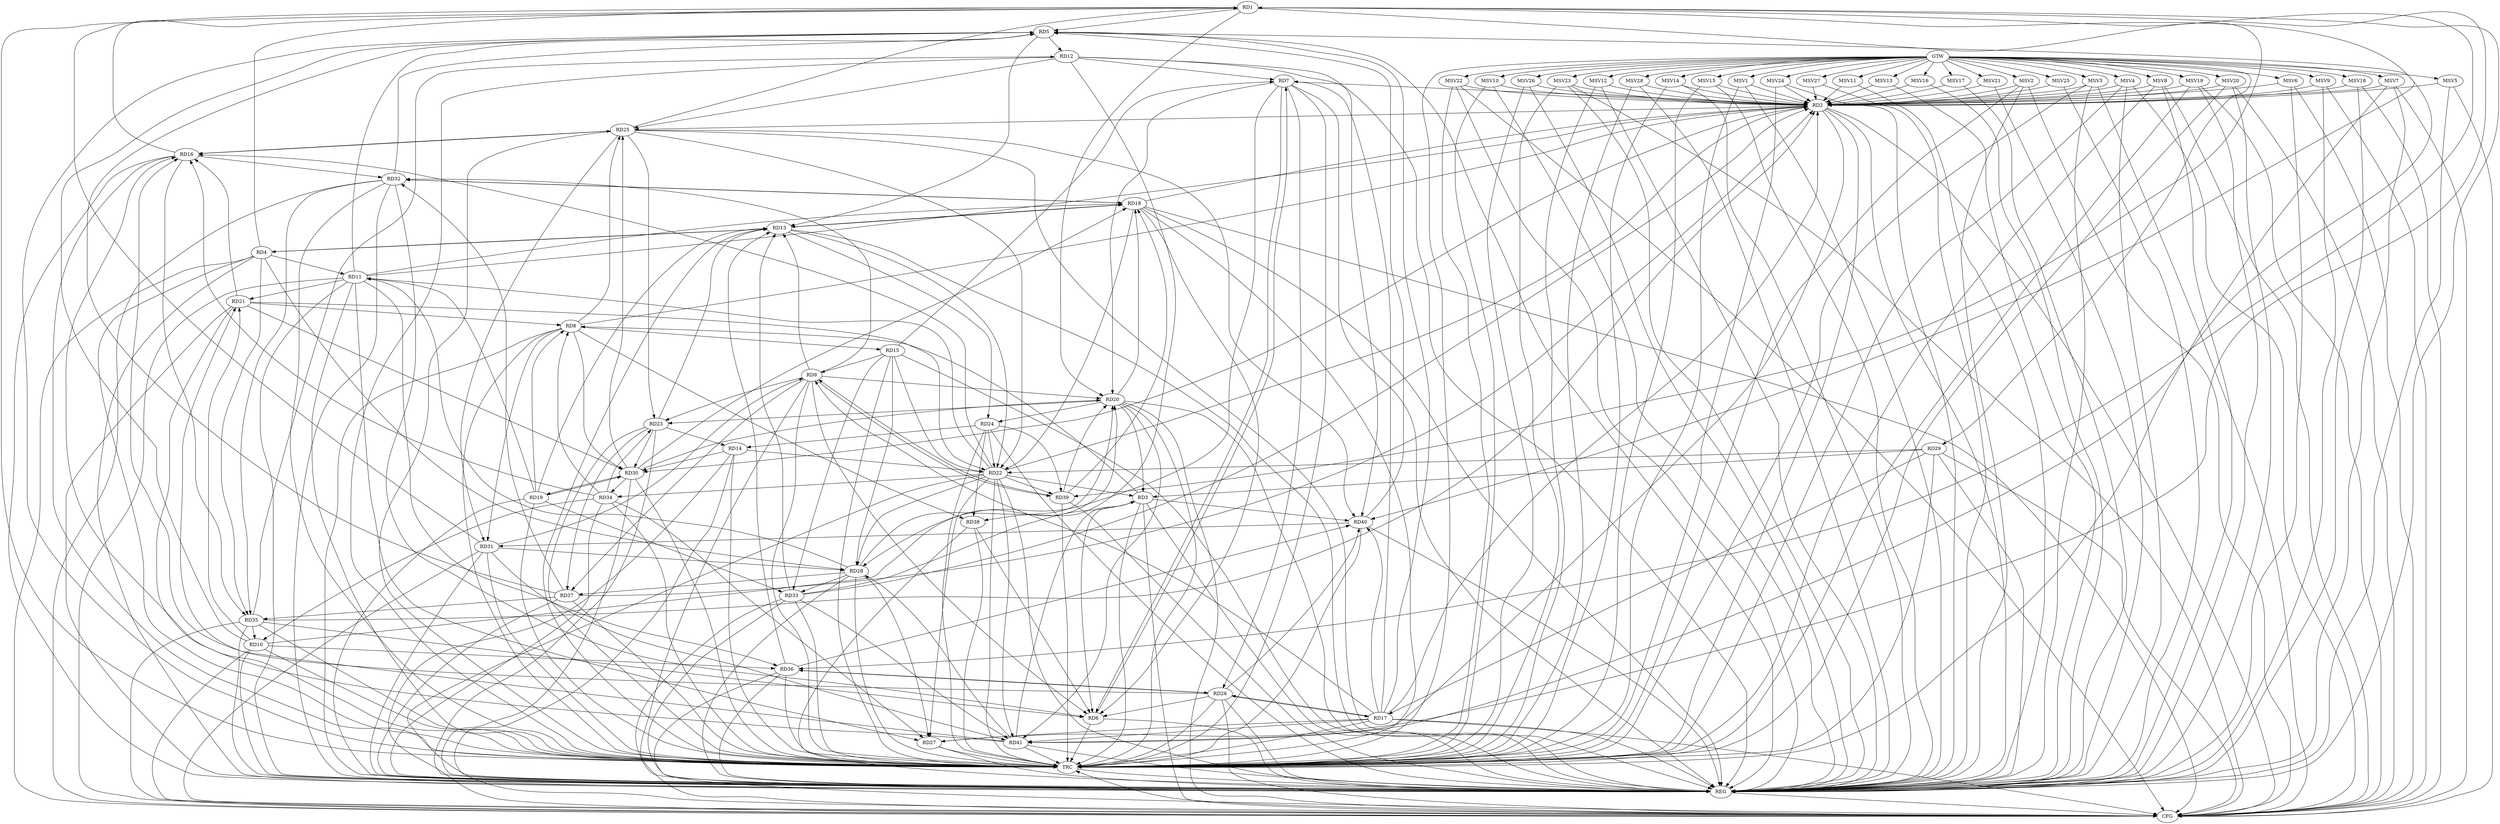 strict digraph G {
  RD1 [ label="RD1" ];
  RD2 [ label="RD2" ];
  RD3 [ label="RD3" ];
  RD4 [ label="RD4" ];
  RD5 [ label="RD5" ];
  RD6 [ label="RD6" ];
  RD7 [ label="RD7" ];
  RD8 [ label="RD8" ];
  RD9 [ label="RD9" ];
  RD10 [ label="RD10" ];
  RD11 [ label="RD11" ];
  RD12 [ label="RD12" ];
  RD13 [ label="RD13" ];
  RD14 [ label="RD14" ];
  RD15 [ label="RD15" ];
  RD16 [ label="RD16" ];
  RD17 [ label="RD17" ];
  RD18 [ label="RD18" ];
  RD19 [ label="RD19" ];
  RD20 [ label="RD20" ];
  RD21 [ label="RD21" ];
  RD22 [ label="RD22" ];
  RD23 [ label="RD23" ];
  RD24 [ label="RD24" ];
  RD25 [ label="RD25" ];
  RD26 [ label="RD26" ];
  RD27 [ label="RD27" ];
  RD28 [ label="RD28" ];
  RD29 [ label="RD29" ];
  RD30 [ label="RD30" ];
  RD31 [ label="RD31" ];
  RD32 [ label="RD32" ];
  RD33 [ label="RD33" ];
  RD34 [ label="RD34" ];
  RD35 [ label="RD35" ];
  RD36 [ label="RD36" ];
  RD37 [ label="RD37" ];
  RD38 [ label="RD38" ];
  RD39 [ label="RD39" ];
  RD40 [ label="RD40" ];
  RD41 [ label="RD41" ];
  GTW [ label="GTW" ];
  REG [ label="REG" ];
  CFG [ label="CFG" ];
  TRC [ label="TRC" ];
  MSV1 [ label="MSV1" ];
  MSV2 [ label="MSV2" ];
  MSV3 [ label="MSV3" ];
  MSV4 [ label="MSV4" ];
  MSV5 [ label="MSV5" ];
  MSV6 [ label="MSV6" ];
  MSV7 [ label="MSV7" ];
  MSV8 [ label="MSV8" ];
  MSV9 [ label="MSV9" ];
  MSV10 [ label="MSV10" ];
  MSV11 [ label="MSV11" ];
  MSV12 [ label="MSV12" ];
  MSV13 [ label="MSV13" ];
  MSV14 [ label="MSV14" ];
  MSV15 [ label="MSV15" ];
  MSV16 [ label="MSV16" ];
  MSV17 [ label="MSV17" ];
  MSV18 [ label="MSV18" ];
  MSV19 [ label="MSV19" ];
  MSV20 [ label="MSV20" ];
  MSV21 [ label="MSV21" ];
  MSV22 [ label="MSV22" ];
  MSV23 [ label="MSV23" ];
  MSV24 [ label="MSV24" ];
  MSV25 [ label="MSV25" ];
  MSV26 [ label="MSV26" ];
  MSV27 [ label="MSV27" ];
  MSV28 [ label="MSV28" ];
  RD4 -> RD1;
  RD1 -> RD5;
  RD16 -> RD1;
  RD1 -> RD20;
  RD25 -> RD1;
  RD27 -> RD1;
  RD31 -> RD1;
  RD1 -> RD36;
  RD1 -> RD39;
  RD1 -> RD40;
  RD7 -> RD2;
  RD8 -> RD2;
  RD11 -> RD2;
  RD17 -> RD2;
  RD18 -> RD2;
  RD22 -> RD2;
  RD2 -> RD25;
  RD2 -> RD30;
  RD33 -> RD2;
  RD35 -> RD2;
  RD37 -> RD2;
  RD2 -> RD41;
  RD3 -> RD6;
  RD3 -> RD8;
  RD20 -> RD3;
  RD22 -> RD3;
  RD29 -> RD3;
  RD33 -> RD3;
  RD3 -> RD40;
  RD41 -> RD3;
  RD4 -> RD11;
  RD4 -> RD13;
  RD13 -> RD4;
  RD4 -> RD28;
  RD4 -> RD35;
  RD10 -> RD5;
  RD11 -> RD5;
  RD5 -> RD12;
  RD5 -> RD13;
  RD17 -> RD5;
  RD32 -> RD5;
  RD37 -> RD5;
  RD40 -> RD5;
  RD41 -> RD5;
  RD6 -> RD7;
  RD7 -> RD6;
  RD9 -> RD6;
  RD18 -> RD6;
  RD26 -> RD6;
  RD32 -> RD6;
  RD35 -> RD6;
  RD38 -> RD6;
  RD12 -> RD7;
  RD15 -> RD7;
  RD17 -> RD7;
  RD7 -> RD20;
  RD7 -> RD26;
  RD7 -> RD28;
  RD8 -> RD15;
  RD19 -> RD8;
  RD21 -> RD8;
  RD8 -> RD25;
  RD8 -> RD30;
  RD8 -> RD31;
  RD34 -> RD8;
  RD8 -> RD38;
  RD9 -> RD13;
  RD15 -> RD9;
  RD17 -> RD9;
  RD9 -> RD20;
  RD9 -> RD23;
  RD31 -> RD9;
  RD9 -> RD32;
  RD9 -> RD37;
  RD9 -> RD39;
  RD39 -> RD9;
  RD10 -> RD20;
  RD10 -> RD21;
  RD34 -> RD10;
  RD35 -> RD10;
  RD10 -> RD36;
  RD11 -> RD18;
  RD19 -> RD11;
  RD11 -> RD21;
  RD22 -> RD11;
  RD11 -> RD27;
  RD28 -> RD11;
  RD11 -> RD36;
  RD12 -> RD25;
  RD35 -> RD12;
  RD12 -> RD38;
  RD12 -> RD40;
  RD13 -> RD18;
  RD18 -> RD13;
  RD19 -> RD13;
  RD13 -> RD22;
  RD23 -> RD13;
  RD13 -> RD24;
  RD33 -> RD13;
  RD36 -> RD13;
  RD14 -> RD22;
  RD23 -> RD14;
  RD24 -> RD14;
  RD14 -> RD30;
  RD15 -> RD22;
  RD15 -> RD28;
  RD15 -> RD33;
  RD21 -> RD16;
  RD22 -> RD16;
  RD16 -> RD25;
  RD25 -> RD16;
  RD26 -> RD16;
  RD16 -> RD32;
  RD34 -> RD16;
  RD16 -> RD35;
  RD41 -> RD16;
  RD17 -> RD26;
  RD26 -> RD17;
  RD17 -> RD27;
  RD29 -> RD17;
  RD17 -> RD40;
  RD17 -> RD41;
  RD20 -> RD18;
  RD18 -> RD22;
  RD30 -> RD18;
  RD18 -> RD32;
  RD32 -> RD18;
  RD39 -> RD18;
  RD19 -> RD30;
  RD30 -> RD19;
  RD19 -> RD33;
  RD20 -> RD23;
  RD20 -> RD24;
  RD28 -> RD20;
  RD30 -> RD20;
  RD39 -> RD20;
  RD20 -> RD41;
  RD21 -> RD22;
  RD21 -> RD30;
  RD41 -> RD21;
  RD24 -> RD22;
  RD25 -> RD22;
  RD22 -> RD27;
  RD22 -> RD28;
  RD29 -> RD22;
  RD22 -> RD34;
  RD22 -> RD39;
  RD22 -> RD41;
  RD25 -> RD23;
  RD23 -> RD30;
  RD34 -> RD23;
  RD23 -> RD37;
  RD24 -> RD38;
  RD24 -> RD39;
  RD30 -> RD25;
  RD25 -> RD31;
  RD25 -> RD40;
  RD26 -> RD36;
  RD36 -> RD26;
  RD26 -> RD40;
  RD28 -> RD27;
  RD34 -> RD27;
  RD31 -> RD28;
  RD28 -> RD33;
  RD28 -> RD37;
  RD41 -> RD28;
  RD30 -> RD34;
  RD40 -> RD31;
  RD31 -> RD41;
  RD32 -> RD35;
  RD37 -> RD32;
  RD33 -> RD41;
  RD37 -> RD35;
  RD36 -> RD40;
  GTW -> RD29;
  RD1 -> REG;
  RD2 -> REG;
  RD3 -> REG;
  RD4 -> REG;
  RD5 -> REG;
  RD6 -> REG;
  RD7 -> REG;
  RD8 -> REG;
  RD9 -> REG;
  RD10 -> REG;
  RD11 -> REG;
  RD12 -> REG;
  RD13 -> REG;
  RD14 -> REG;
  RD15 -> REG;
  RD16 -> REG;
  RD17 -> REG;
  RD18 -> REG;
  RD19 -> REG;
  RD20 -> REG;
  RD21 -> REG;
  RD22 -> REG;
  RD23 -> REG;
  RD24 -> REG;
  RD25 -> REG;
  RD26 -> REG;
  RD27 -> REG;
  RD28 -> REG;
  RD29 -> REG;
  RD30 -> REG;
  RD31 -> REG;
  RD32 -> REG;
  RD33 -> REG;
  RD34 -> REG;
  RD35 -> REG;
  RD36 -> REG;
  RD37 -> REG;
  RD38 -> REG;
  RD39 -> REG;
  RD40 -> REG;
  RD41 -> REG;
  RD11 -> CFG;
  RD14 -> CFG;
  RD31 -> CFG;
  RD4 -> CFG;
  RD26 -> CFG;
  RD36 -> CFG;
  RD20 -> CFG;
  RD17 -> CFG;
  RD29 -> CFG;
  RD3 -> CFG;
  RD33 -> CFG;
  RD35 -> CFG;
  RD2 -> CFG;
  RD10 -> CFG;
  RD18 -> CFG;
  RD32 -> CFG;
  RD22 -> CFG;
  REG -> CFG;
  RD1 -> TRC;
  RD2 -> TRC;
  RD3 -> TRC;
  RD4 -> TRC;
  RD5 -> TRC;
  RD6 -> TRC;
  RD7 -> TRC;
  RD8 -> TRC;
  RD9 -> TRC;
  RD10 -> TRC;
  RD11 -> TRC;
  RD12 -> TRC;
  RD13 -> TRC;
  RD14 -> TRC;
  RD15 -> TRC;
  RD16 -> TRC;
  RD17 -> TRC;
  RD18 -> TRC;
  RD19 -> TRC;
  RD20 -> TRC;
  RD21 -> TRC;
  RD22 -> TRC;
  RD23 -> TRC;
  RD24 -> TRC;
  RD25 -> TRC;
  RD26 -> TRC;
  RD27 -> TRC;
  RD28 -> TRC;
  RD29 -> TRC;
  RD30 -> TRC;
  RD31 -> TRC;
  RD32 -> TRC;
  RD33 -> TRC;
  RD34 -> TRC;
  RD35 -> TRC;
  RD36 -> TRC;
  RD37 -> TRC;
  RD38 -> TRC;
  RD39 -> TRC;
  RD40 -> TRC;
  RD41 -> TRC;
  GTW -> TRC;
  CFG -> TRC;
  TRC -> REG;
  MSV1 -> RD2;
  MSV2 -> RD2;
  MSV3 -> RD2;
  GTW -> MSV1;
  MSV1 -> REG;
  MSV1 -> TRC;
  GTW -> MSV2;
  MSV2 -> REG;
  MSV2 -> TRC;
  MSV2 -> CFG;
  GTW -> MSV3;
  MSV3 -> REG;
  MSV3 -> TRC;
  MSV3 -> CFG;
  MSV4 -> RD2;
  MSV5 -> RD2;
  GTW -> MSV4;
  MSV4 -> REG;
  MSV4 -> TRC;
  MSV4 -> CFG;
  GTW -> MSV5;
  MSV5 -> REG;
  MSV5 -> CFG;
  MSV6 -> RD2;
  MSV7 -> RD2;
  MSV8 -> RD2;
  MSV9 -> RD2;
  MSV10 -> RD2;
  GTW -> MSV6;
  MSV6 -> REG;
  MSV6 -> CFG;
  GTW -> MSV7;
  MSV7 -> REG;
  MSV7 -> TRC;
  MSV7 -> CFG;
  GTW -> MSV8;
  MSV8 -> REG;
  MSV8 -> TRC;
  MSV8 -> CFG;
  GTW -> MSV9;
  MSV9 -> REG;
  MSV9 -> CFG;
  GTW -> MSV10;
  MSV10 -> REG;
  MSV10 -> TRC;
  MSV11 -> RD2;
  GTW -> MSV11;
  MSV11 -> REG;
  MSV12 -> RD2;
  GTW -> MSV12;
  MSV12 -> REG;
  MSV12 -> TRC;
  MSV13 -> RD2;
  MSV14 -> RD2;
  MSV15 -> RD2;
  MSV16 -> RD2;
  GTW -> MSV13;
  MSV13 -> REG;
  GTW -> MSV14;
  MSV14 -> REG;
  MSV14 -> TRC;
  GTW -> MSV15;
  MSV15 -> REG;
  MSV15 -> TRC;
  GTW -> MSV16;
  MSV16 -> REG;
  MSV17 -> RD2;
  MSV18 -> RD2;
  GTW -> MSV17;
  MSV17 -> REG;
  GTW -> MSV18;
  MSV18 -> REG;
  MSV18 -> CFG;
  MSV19 -> RD2;
  MSV20 -> RD2;
  MSV21 -> RD2;
  MSV22 -> RD2;
  GTW -> MSV19;
  MSV19 -> REG;
  MSV19 -> TRC;
  MSV19 -> CFG;
  GTW -> MSV20;
  MSV20 -> REG;
  MSV20 -> TRC;
  MSV20 -> CFG;
  GTW -> MSV21;
  MSV21 -> REG;
  GTW -> MSV22;
  MSV22 -> REG;
  MSV22 -> TRC;
  MSV22 -> CFG;
  MSV23 -> RD2;
  MSV24 -> RD2;
  MSV25 -> RD2;
  MSV26 -> RD2;
  GTW -> MSV23;
  MSV23 -> REG;
  MSV23 -> TRC;
  MSV23 -> CFG;
  GTW -> MSV24;
  MSV24 -> REG;
  MSV24 -> TRC;
  GTW -> MSV25;
  MSV25 -> REG;
  GTW -> MSV26;
  MSV26 -> REG;
  MSV26 -> TRC;
  MSV27 -> RD2;
  GTW -> MSV27;
  MSV27 -> REG;
  MSV28 -> RD2;
  GTW -> MSV28;
  MSV28 -> REG;
  MSV28 -> TRC;
}
